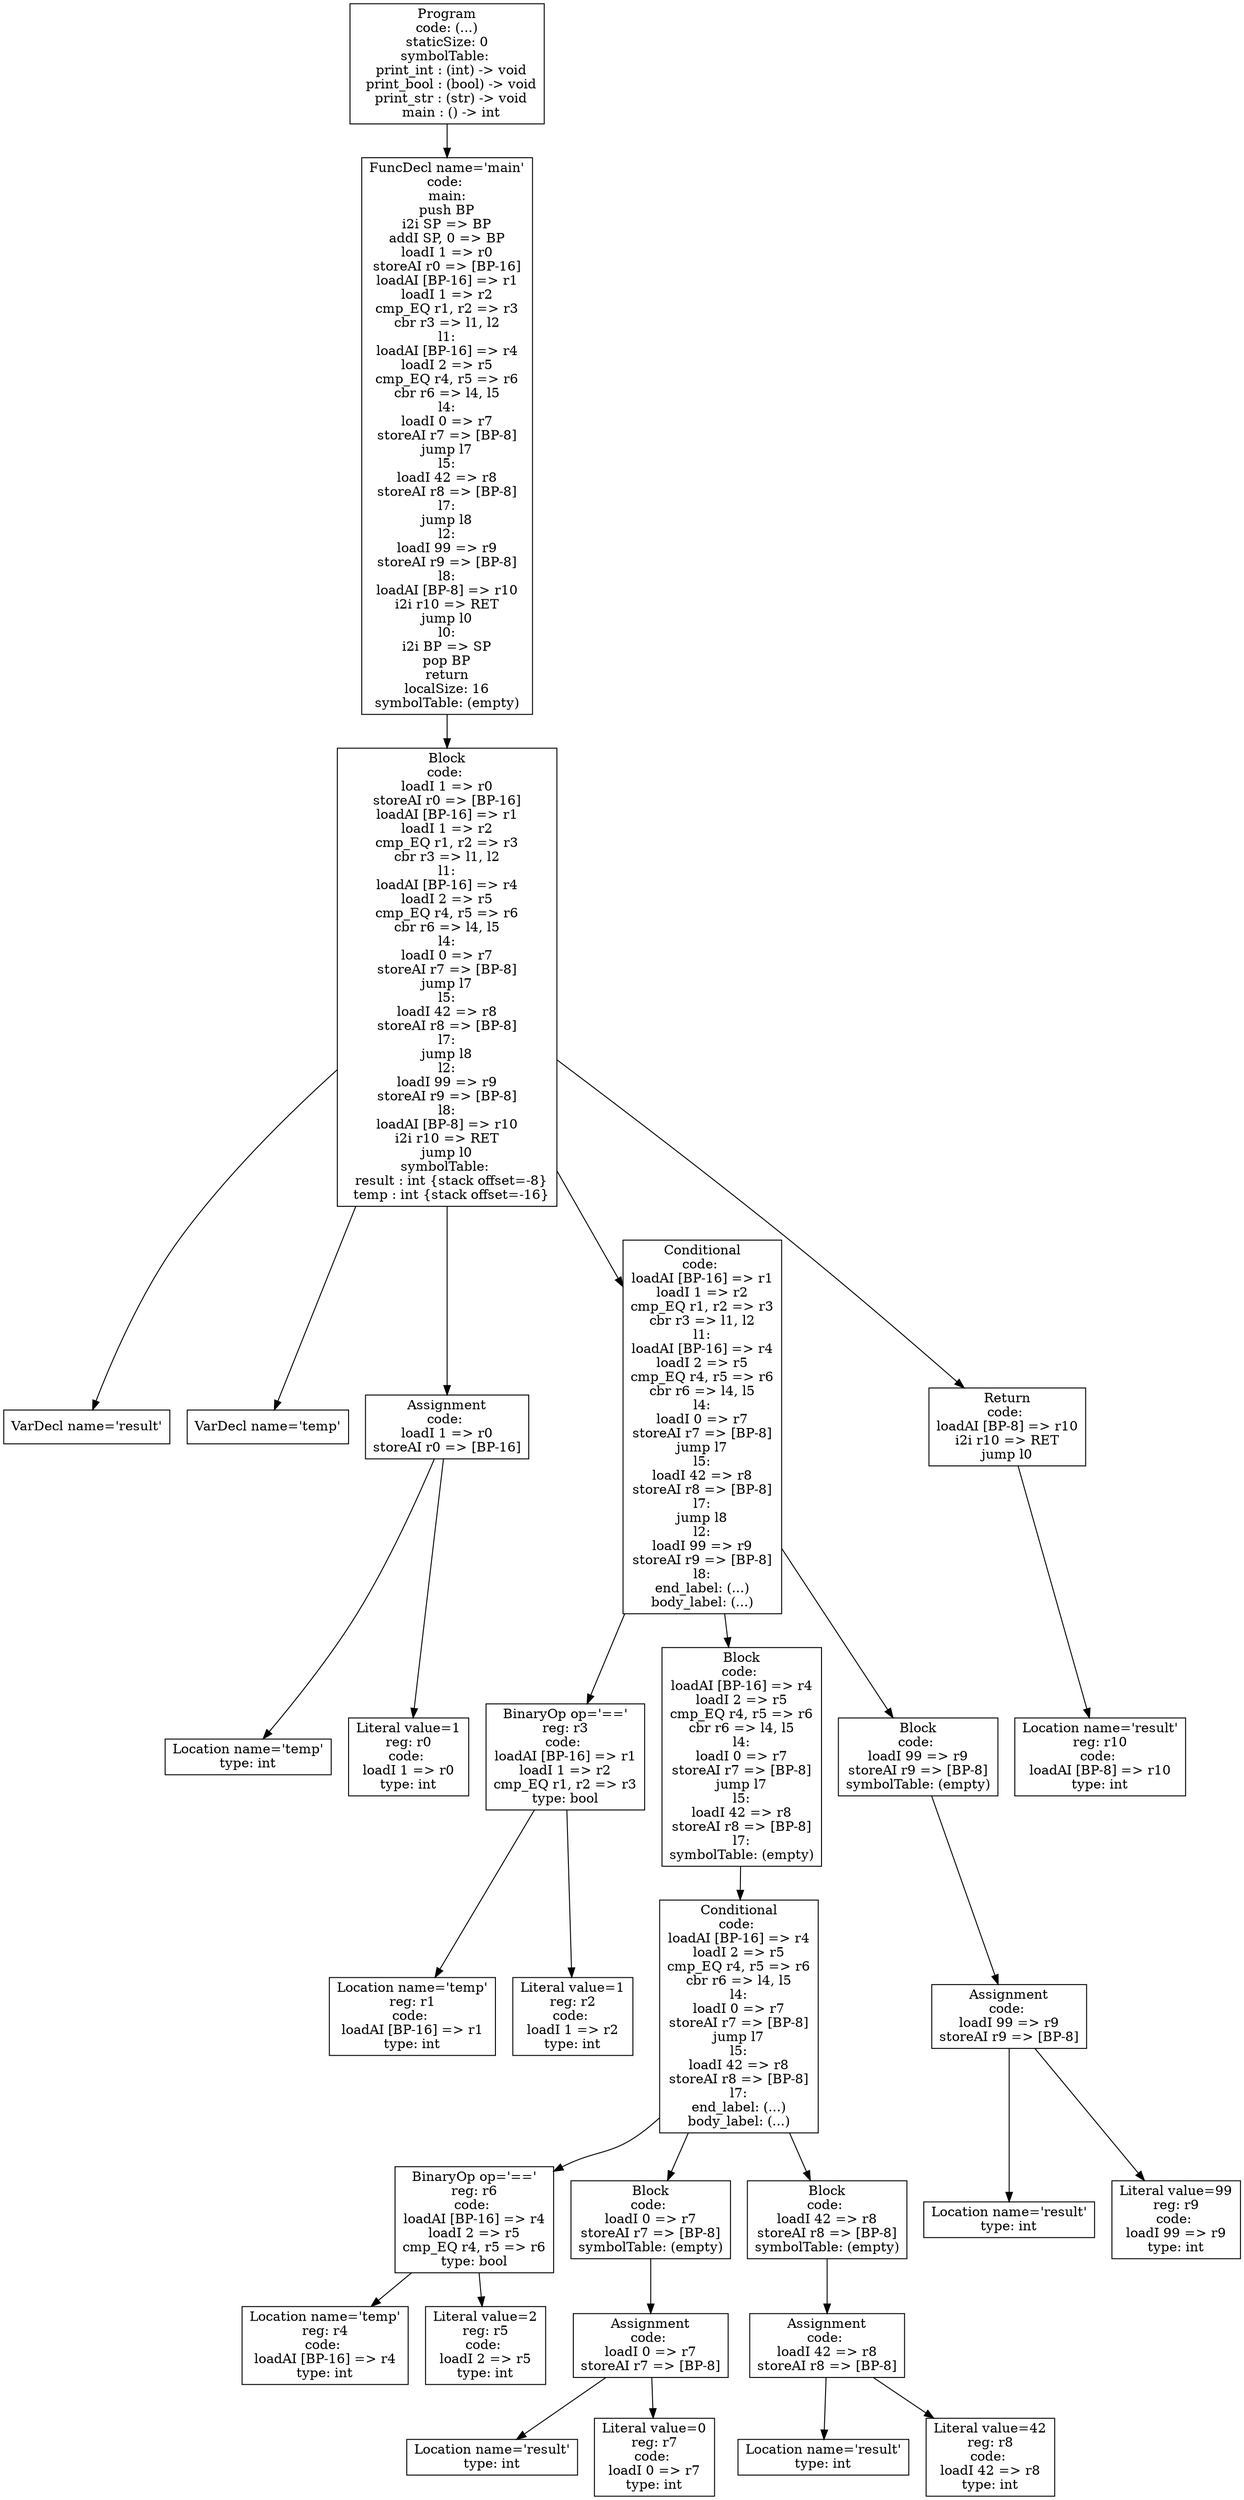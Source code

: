 digraph AST {
3 [shape=box, label="VarDecl name='result'"];
4 [shape=box, label="VarDecl name='temp'"];
6 [shape=box, label="Location name='temp'\ntype: int"];
7 [shape=box, label="Literal value=1\nreg: r0\ncode: \nloadI 1 => r0\ntype: int"];
5 [shape=box, label="Assignment\ncode: \nloadI 1 => r0\nstoreAI r0 => [BP-16]"];
5 -> 6;
5 -> 7;
10 [shape=box, label="Location name='temp'\nreg: r1\ncode: \nloadAI [BP-16] => r1\ntype: int"];
11 [shape=box, label="Literal value=1\nreg: r2\ncode: \nloadI 1 => r2\ntype: int"];
9 [shape=box, label="BinaryOp op='=='\nreg: r3\ncode: \nloadAI [BP-16] => r1\nloadI 1 => r2\ncmp_EQ r1, r2 => r3\ntype: bool"];
9 -> 10;
9 -> 11;
15 [shape=box, label="Location name='temp'\nreg: r4\ncode: \nloadAI [BP-16] => r4\ntype: int"];
16 [shape=box, label="Literal value=2\nreg: r5\ncode: \nloadI 2 => r5\ntype: int"];
14 [shape=box, label="BinaryOp op='=='\nreg: r6\ncode: \nloadAI [BP-16] => r4\nloadI 2 => r5\ncmp_EQ r4, r5 => r6\ntype: bool"];
14 -> 15;
14 -> 16;
19 [shape=box, label="Location name='result'\ntype: int"];
20 [shape=box, label="Literal value=0\nreg: r7\ncode: \nloadI 0 => r7\ntype: int"];
18 [shape=box, label="Assignment\ncode: \nloadI 0 => r7\nstoreAI r7 => [BP-8]"];
18 -> 19;
18 -> 20;
17 [shape=box, label="Block\ncode: \nloadI 0 => r7\nstoreAI r7 => [BP-8]\nsymbolTable: (empty)"];
17 -> 18;
23 [shape=box, label="Location name='result'\ntype: int"];
24 [shape=box, label="Literal value=42\nreg: r8\ncode: \nloadI 42 => r8\ntype: int"];
22 [shape=box, label="Assignment\ncode: \nloadI 42 => r8\nstoreAI r8 => [BP-8]"];
22 -> 23;
22 -> 24;
21 [shape=box, label="Block\ncode: \nloadI 42 => r8\nstoreAI r8 => [BP-8]\nsymbolTable: (empty)"];
21 -> 22;
13 [shape=box, label="Conditional\ncode: \nloadAI [BP-16] => r4\nloadI 2 => r5\ncmp_EQ r4, r5 => r6\ncbr r6 => l4, l5\nl4:\nloadI 0 => r7\nstoreAI r7 => [BP-8]\njump l7\nl5:\nloadI 42 => r8\nstoreAI r8 => [BP-8]\nl7:\nend_label: (...)\nbody_label: (...)"];
13 -> 14;
13 -> 17;
13 -> 21;
12 [shape=box, label="Block\ncode: \nloadAI [BP-16] => r4\nloadI 2 => r5\ncmp_EQ r4, r5 => r6\ncbr r6 => l4, l5\nl4:\nloadI 0 => r7\nstoreAI r7 => [BP-8]\njump l7\nl5:\nloadI 42 => r8\nstoreAI r8 => [BP-8]\nl7:\nsymbolTable: (empty)"];
12 -> 13;
27 [shape=box, label="Location name='result'\ntype: int"];
28 [shape=box, label="Literal value=99\nreg: r9\ncode: \nloadI 99 => r9\ntype: int"];
26 [shape=box, label="Assignment\ncode: \nloadI 99 => r9\nstoreAI r9 => [BP-8]"];
26 -> 27;
26 -> 28;
25 [shape=box, label="Block\ncode: \nloadI 99 => r9\nstoreAI r9 => [BP-8]\nsymbolTable: (empty)"];
25 -> 26;
8 [shape=box, label="Conditional\ncode: \nloadAI [BP-16] => r1\nloadI 1 => r2\ncmp_EQ r1, r2 => r3\ncbr r3 => l1, l2\nl1:\nloadAI [BP-16] => r4\nloadI 2 => r5\ncmp_EQ r4, r5 => r6\ncbr r6 => l4, l5\nl4:\nloadI 0 => r7\nstoreAI r7 => [BP-8]\njump l7\nl5:\nloadI 42 => r8\nstoreAI r8 => [BP-8]\nl7:\njump l8\nl2:\nloadI 99 => r9\nstoreAI r9 => [BP-8]\nl8:\nend_label: (...)\nbody_label: (...)"];
8 -> 9;
8 -> 12;
8 -> 25;
30 [shape=box, label="Location name='result'\nreg: r10\ncode: \nloadAI [BP-8] => r10\ntype: int"];
29 [shape=box, label="Return\ncode: \nloadAI [BP-8] => r10\ni2i r10 => RET\njump l0"];
29 -> 30;
2 [shape=box, label="Block\ncode: \nloadI 1 => r0\nstoreAI r0 => [BP-16]\nloadAI [BP-16] => r1\nloadI 1 => r2\ncmp_EQ r1, r2 => r3\ncbr r3 => l1, l2\nl1:\nloadAI [BP-16] => r4\nloadI 2 => r5\ncmp_EQ r4, r5 => r6\ncbr r6 => l4, l5\nl4:\nloadI 0 => r7\nstoreAI r7 => [BP-8]\njump l7\nl5:\nloadI 42 => r8\nstoreAI r8 => [BP-8]\nl7:\njump l8\nl2:\nloadI 99 => r9\nstoreAI r9 => [BP-8]\nl8:\nloadAI [BP-8] => r10\ni2i r10 => RET\njump l0\nsymbolTable: \n  result : int {stack offset=-8}\n  temp : int {stack offset=-16}"];
2 -> 3;
2 -> 4;
2 -> 5;
2 -> 8;
2 -> 29;
1 [shape=box, label="FuncDecl name='main'\ncode: \nmain:\npush BP\ni2i SP => BP\naddI SP, 0 => BP\nloadI 1 => r0\nstoreAI r0 => [BP-16]\nloadAI [BP-16] => r1\nloadI 1 => r2\ncmp_EQ r1, r2 => r3\ncbr r3 => l1, l2\nl1:\nloadAI [BP-16] => r4\nloadI 2 => r5\ncmp_EQ r4, r5 => r6\ncbr r6 => l4, l5\nl4:\nloadI 0 => r7\nstoreAI r7 => [BP-8]\njump l7\nl5:\nloadI 42 => r8\nstoreAI r8 => [BP-8]\nl7:\njump l8\nl2:\nloadI 99 => r9\nstoreAI r9 => [BP-8]\nl8:\nloadAI [BP-8] => r10\ni2i r10 => RET\njump l0\nl0:\ni2i BP => SP\npop BP\nreturn\nlocalSize: 16\nsymbolTable: (empty)"];
1 -> 2;
0 [shape=box, label="Program\ncode: (...)\nstaticSize: 0\nsymbolTable: \n  print_int : (int) -> void\n  print_bool : (bool) -> void\n  print_str : (str) -> void\n  main : () -> int"];
0 -> 1;
}
